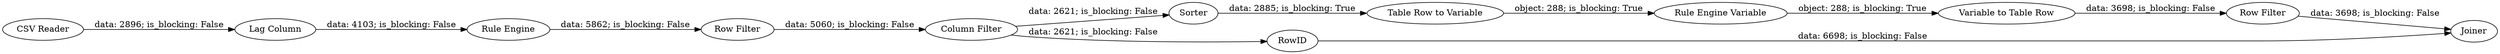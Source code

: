 digraph {
	"-3386420216025842052_8" [label="Rule Engine Variable"]
	"-3386420216025842052_4" [label="Row Filter"]
	"-3386420216025842052_6" [label=Sorter]
	"-3386420216025842052_10" [label="Variable to Table Row"]
	"-3386420216025842052_11" [label=RowID]
	"-3386420216025842052_5" [label="Column Filter"]
	"-3386420216025842052_3" [label="Rule Engine"]
	"-3386420216025842052_7" [label="Table Row to Variable"]
	"-3386420216025842052_12" [label=Joiner]
	"-3386420216025842052_13" [label="Row Filter"]
	"-3386420216025842052_1" [label="CSV Reader"]
	"-3386420216025842052_2" [label="Lag Column"]
	"-3386420216025842052_5" -> "-3386420216025842052_6" [label="data: 2621; is_blocking: False"]
	"-3386420216025842052_11" -> "-3386420216025842052_12" [label="data: 6698; is_blocking: False"]
	"-3386420216025842052_5" -> "-3386420216025842052_11" [label="data: 2621; is_blocking: False"]
	"-3386420216025842052_3" -> "-3386420216025842052_4" [label="data: 5862; is_blocking: False"]
	"-3386420216025842052_10" -> "-3386420216025842052_13" [label="data: 3698; is_blocking: False"]
	"-3386420216025842052_4" -> "-3386420216025842052_5" [label="data: 5060; is_blocking: False"]
	"-3386420216025842052_1" -> "-3386420216025842052_2" [label="data: 2896; is_blocking: False"]
	"-3386420216025842052_7" -> "-3386420216025842052_8" [label="object: 288; is_blocking: True"]
	"-3386420216025842052_8" -> "-3386420216025842052_10" [label="object: 288; is_blocking: True"]
	"-3386420216025842052_2" -> "-3386420216025842052_3" [label="data: 4103; is_blocking: False"]
	"-3386420216025842052_6" -> "-3386420216025842052_7" [label="data: 2885; is_blocking: True"]
	"-3386420216025842052_13" -> "-3386420216025842052_12" [label="data: 3698; is_blocking: False"]
	rankdir=LR
}
